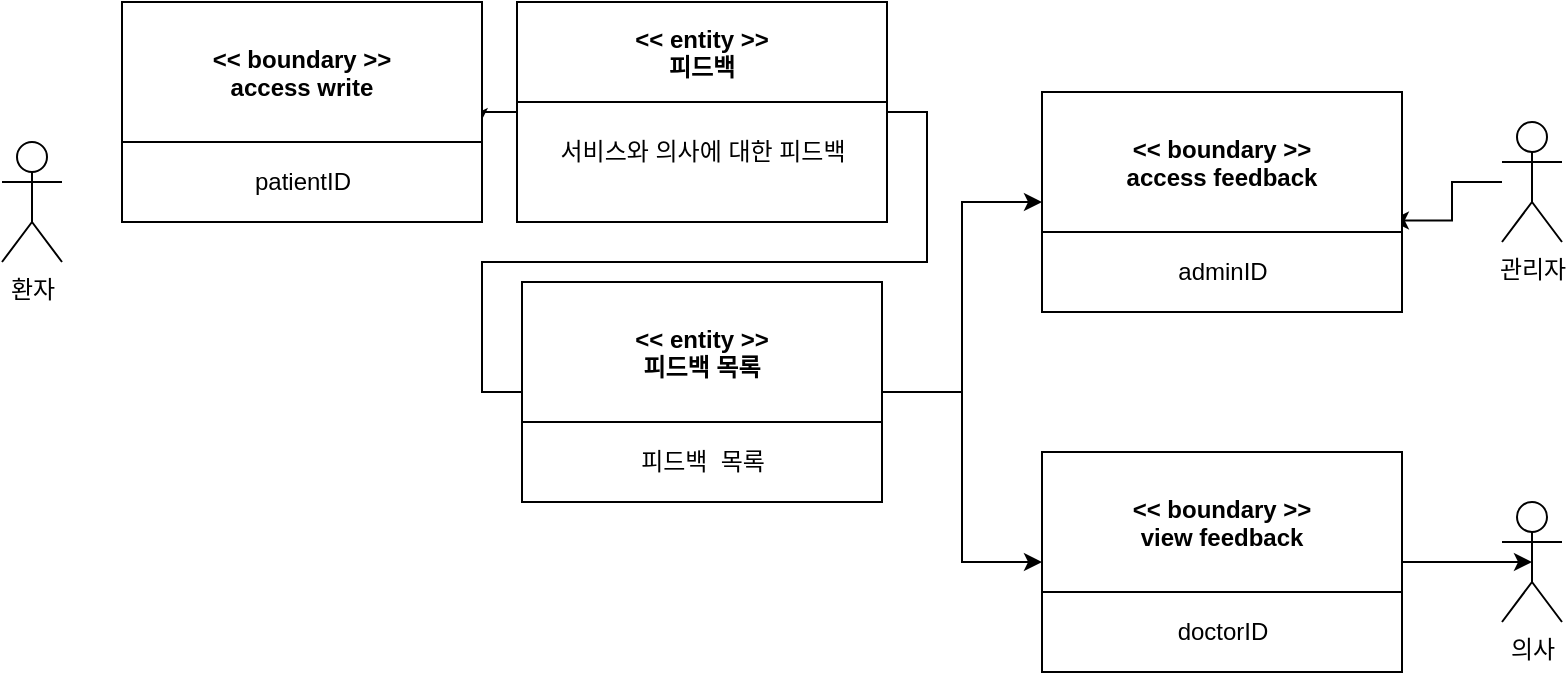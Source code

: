 <mxfile version="14.6.1" type="device"><diagram id="COMjNyVUd5fdEqpG4wd7" name="Page-1"><mxGraphModel dx="988" dy="579" grid="1" gridSize="10" guides="1" tooltips="1" connect="1" arrows="1" fold="1" page="1" pageScale="1" pageWidth="1100" pageHeight="850" math="0" shadow="0"><root><mxCell id="0"/><mxCell id="1" parent="0"/><mxCell id="Dtp3rhjISmE1_UI2CVRm-1" value="의사" style="shape=umlActor;verticalLabelPosition=bottom;verticalAlign=top;html=1;outlineConnect=0;" parent="1" vertex="1"><mxGeometry x="870" y="310" width="30" height="60" as="geometry"/></mxCell><mxCell id="Dtp3rhjISmE1_UI2CVRm-19" value="" style="edgeStyle=orthogonalEdgeStyle;rounded=0;orthogonalLoop=1;jettySize=auto;html=1;endArrow=none;endFill=0;entryX=0;entryY=0.5;entryDx=0;entryDy=0;exitX=1;exitY=0.5;exitDx=0;exitDy=0;" parent="1" target="Dtp3rhjISmE1_UI2CVRm-14" edge="1" source="Dtp3rhjISmE1_UI2CVRm-31"><mxGeometry relative="1" as="geometry"><mxPoint x="375" y="105" as="sourcePoint"/><mxPoint x="390" y="80" as="targetPoint"/></mxGeometry></mxCell><mxCell id="SsTOA8I2RhOl6AxfoDHe-21" style="edgeStyle=orthogonalEdgeStyle;rounded=0;orthogonalLoop=1;jettySize=auto;html=1;entryX=0.969;entryY=0.584;entryDx=0;entryDy=0;entryPerimeter=0;" edge="1" parent="1" source="Dtp3rhjISmE1_UI2CVRm-2" target="SsTOA8I2RhOl6AxfoDHe-17"><mxGeometry relative="1" as="geometry"/></mxCell><mxCell id="Dtp3rhjISmE1_UI2CVRm-2" value="관리자" style="shape=umlActor;verticalLabelPosition=bottom;verticalAlign=top;html=1;outlineConnect=0;" parent="1" vertex="1"><mxGeometry x="870" y="120" width="30" height="60" as="geometry"/></mxCell><mxCell id="Dtp3rhjISmE1_UI2CVRm-3" value="환자" style="shape=umlActor;verticalLabelPosition=bottom;verticalAlign=top;html=1;outlineConnect=0;" parent="1" vertex="1"><mxGeometry x="120" y="130" width="30" height="60" as="geometry"/></mxCell><mxCell id="SsTOA8I2RhOl6AxfoDHe-22" style="edgeStyle=orthogonalEdgeStyle;rounded=0;orthogonalLoop=1;jettySize=auto;html=1;exitX=1;exitY=0.5;exitDx=0;exitDy=0;entryX=0;entryY=0.5;entryDx=0;entryDy=0;" edge="1" parent="1" source="Dtp3rhjISmE1_UI2CVRm-14" target="SsTOA8I2RhOl6AxfoDHe-17"><mxGeometry relative="1" as="geometry"/></mxCell><mxCell id="SsTOA8I2RhOl6AxfoDHe-23" style="edgeStyle=orthogonalEdgeStyle;rounded=0;orthogonalLoop=1;jettySize=auto;html=1;exitX=1;exitY=0.5;exitDx=0;exitDy=0;entryX=0;entryY=0.5;entryDx=0;entryDy=0;" edge="1" parent="1" source="Dtp3rhjISmE1_UI2CVRm-14" target="SsTOA8I2RhOl6AxfoDHe-19"><mxGeometry relative="1" as="geometry"/></mxCell><mxCell id="Dtp3rhjISmE1_UI2CVRm-14" value="&lt;&lt; entity &gt;&gt;&#10;피드백 목록" style="swimlane;startSize=70;" parent="1" vertex="1"><mxGeometry x="380" y="200" width="180" height="110" as="geometry"/></mxCell><mxCell id="Dtp3rhjISmE1_UI2CVRm-15" value="피드백&amp;nbsp; 목록" style="text;html=1;align=center;verticalAlign=middle;resizable=0;points=[];autosize=1;strokeColor=none;" parent="Dtp3rhjISmE1_UI2CVRm-14" vertex="1"><mxGeometry x="50" y="80" width="80" height="20" as="geometry"/></mxCell><mxCell id="SsTOA8I2RhOl6AxfoDHe-16" style="edgeStyle=orthogonalEdgeStyle;rounded=0;orthogonalLoop=1;jettySize=auto;html=1;exitX=0;exitY=0.5;exitDx=0;exitDy=0;entryX=0.991;entryY=0.564;entryDx=0;entryDy=0;entryPerimeter=0;" edge="1" parent="1" source="Dtp3rhjISmE1_UI2CVRm-31" target="SsTOA8I2RhOl6AxfoDHe-11"><mxGeometry relative="1" as="geometry"/></mxCell><mxCell id="Dtp3rhjISmE1_UI2CVRm-31" value="&lt;&lt; entity &gt;&gt;&#10;피드백" style="swimlane;startSize=50;" parent="1" vertex="1"><mxGeometry x="377.5" y="60" width="185" height="110" as="geometry"/></mxCell><mxCell id="SsTOA8I2RhOl6AxfoDHe-5" value="서비스와 의사에 대한 피드백" style="text;html=1;align=center;verticalAlign=middle;resizable=0;points=[];autosize=1;strokeColor=none;" vertex="1" parent="Dtp3rhjISmE1_UI2CVRm-31"><mxGeometry x="7.5" y="65" width="170" height="20" as="geometry"/></mxCell><mxCell id="SsTOA8I2RhOl6AxfoDHe-11" value="&lt;&lt; boundary &gt;&gt;&#10;access write" style="swimlane;startSize=70;" vertex="1" parent="1"><mxGeometry x="180" y="60" width="180" height="110" as="geometry"/></mxCell><mxCell id="SsTOA8I2RhOl6AxfoDHe-12" value="patientID" style="text;html=1;align=center;verticalAlign=middle;resizable=0;points=[];autosize=1;strokeColor=none;" vertex="1" parent="SsTOA8I2RhOl6AxfoDHe-11"><mxGeometry x="60" y="80" width="60" height="20" as="geometry"/></mxCell><mxCell id="SsTOA8I2RhOl6AxfoDHe-17" value="&lt;&lt; boundary &gt;&gt;&#10;access feedback" style="swimlane;startSize=70;" vertex="1" parent="1"><mxGeometry x="640" y="105" width="180" height="110" as="geometry"/></mxCell><mxCell id="SsTOA8I2RhOl6AxfoDHe-18" value="adminID" style="text;html=1;align=center;verticalAlign=middle;resizable=0;points=[];autosize=1;strokeColor=none;" vertex="1" parent="SsTOA8I2RhOl6AxfoDHe-17"><mxGeometry x="60" y="80" width="60" height="20" as="geometry"/></mxCell><mxCell id="SsTOA8I2RhOl6AxfoDHe-24" style="edgeStyle=orthogonalEdgeStyle;rounded=0;orthogonalLoop=1;jettySize=auto;html=1;exitX=1;exitY=0.5;exitDx=0;exitDy=0;entryX=0.5;entryY=0.5;entryDx=0;entryDy=0;entryPerimeter=0;" edge="1" parent="1" source="SsTOA8I2RhOl6AxfoDHe-19" target="Dtp3rhjISmE1_UI2CVRm-1"><mxGeometry relative="1" as="geometry"/></mxCell><mxCell id="SsTOA8I2RhOl6AxfoDHe-19" value="&lt;&lt; boundary &gt;&gt;&#10;view feedback" style="swimlane;startSize=70;" vertex="1" parent="1"><mxGeometry x="640" y="285" width="180" height="110" as="geometry"/></mxCell><mxCell id="SsTOA8I2RhOl6AxfoDHe-20" value="doctorID" style="text;html=1;align=center;verticalAlign=middle;resizable=0;points=[];autosize=1;strokeColor=none;" vertex="1" parent="SsTOA8I2RhOl6AxfoDHe-19"><mxGeometry x="60" y="80" width="60" height="20" as="geometry"/></mxCell></root></mxGraphModel></diagram></mxfile>